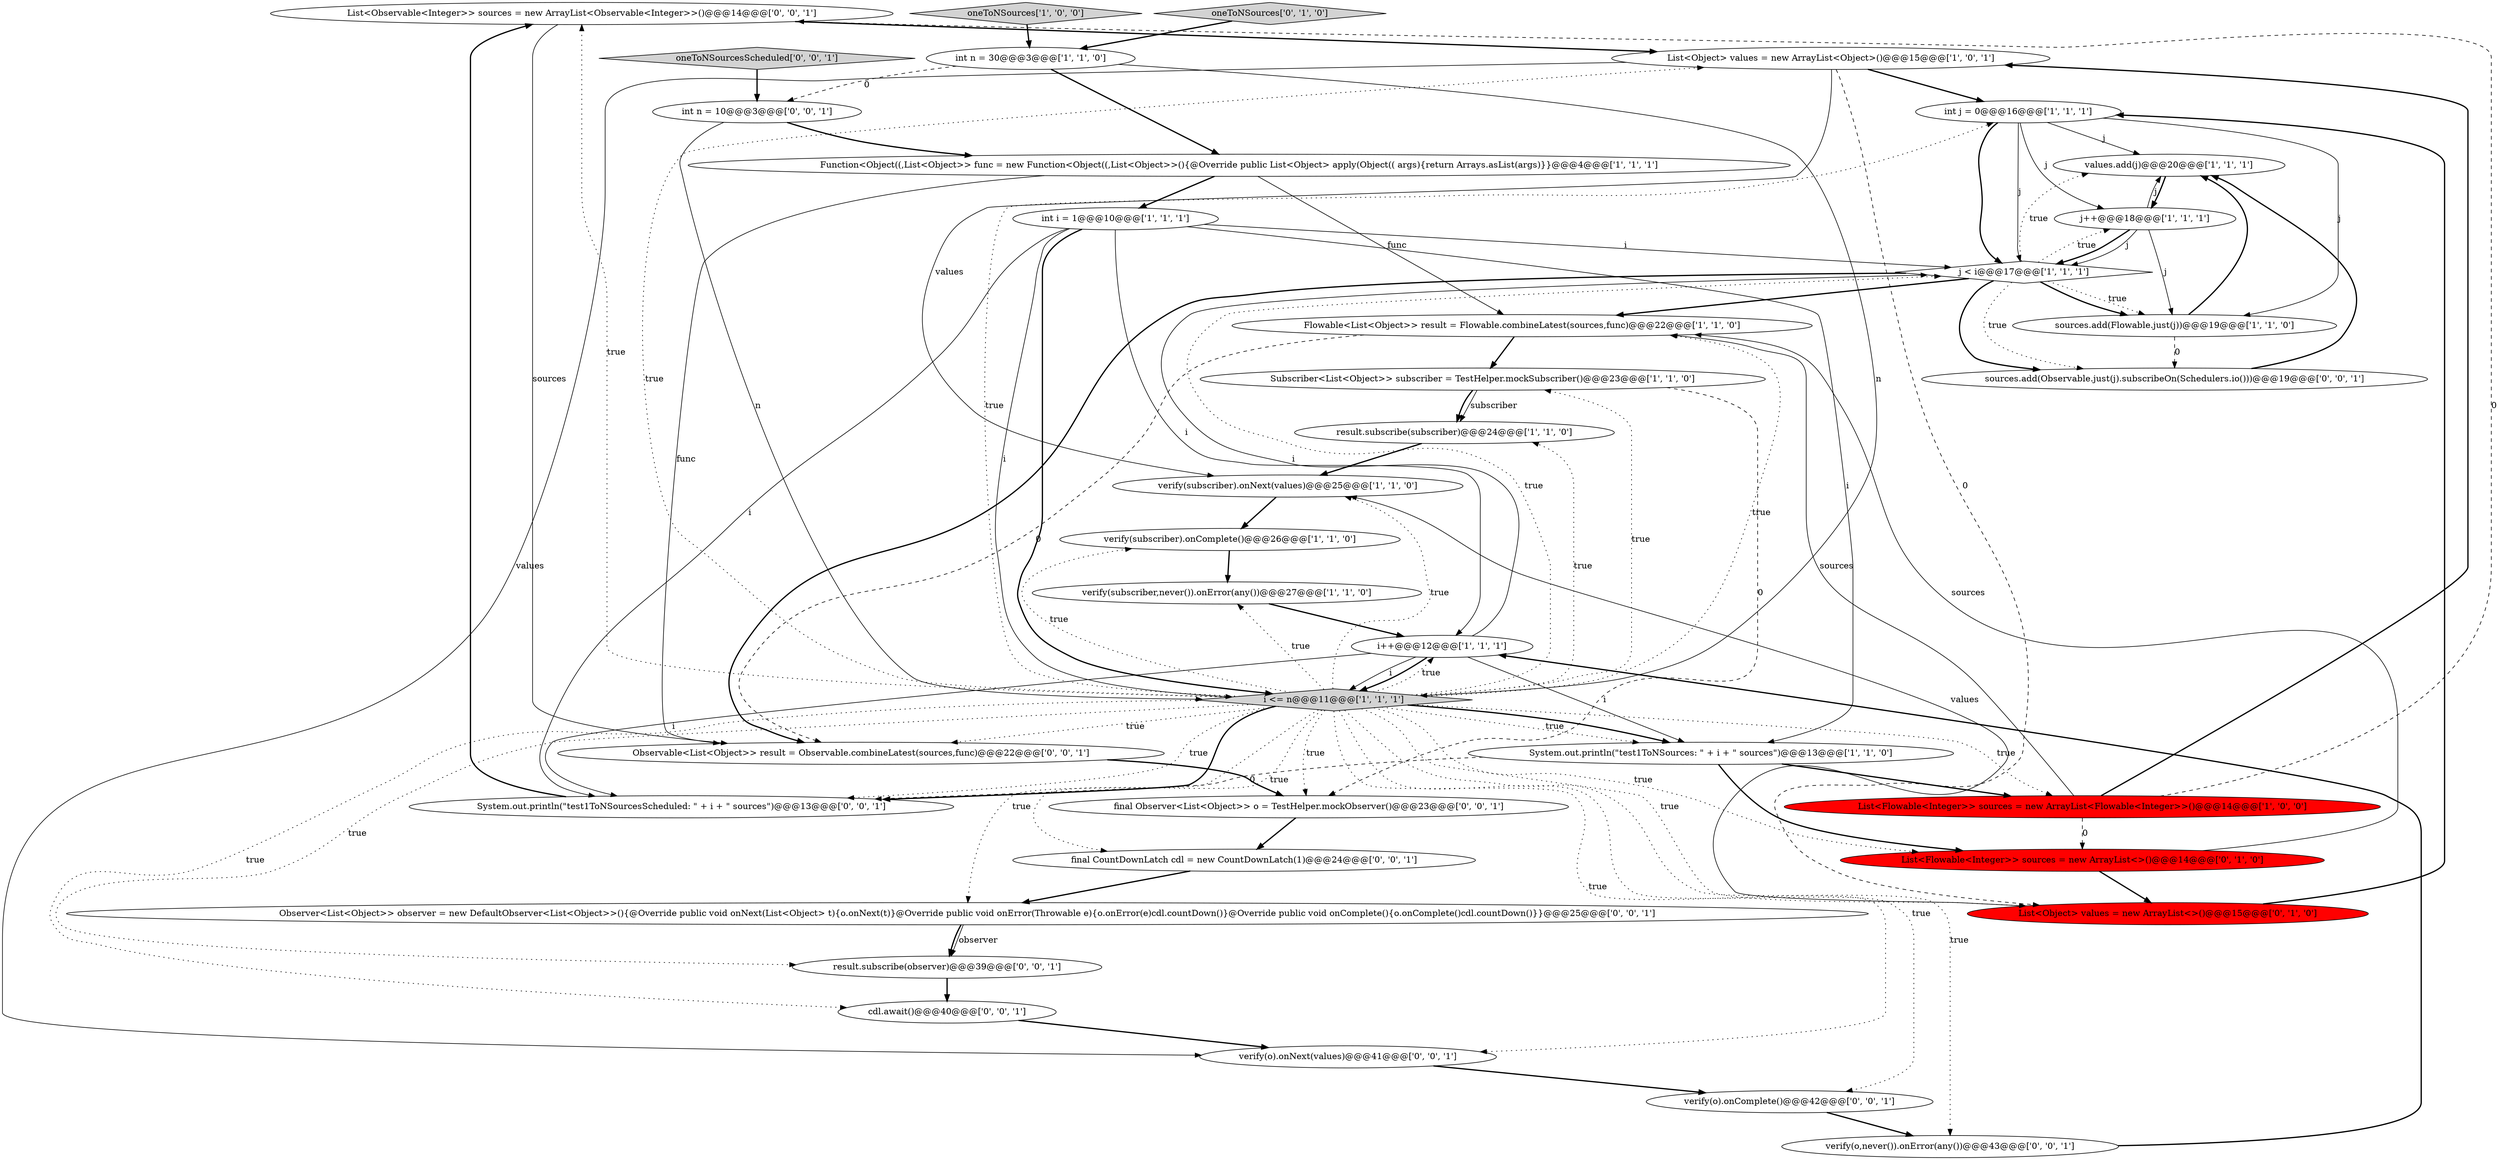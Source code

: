 digraph {
23 [style = filled, label = "List<Observable<Integer>> sources = new ArrayList<Observable<Integer>>()@@@14@@@['0', '0', '1']", fillcolor = white, shape = ellipse image = "AAA0AAABBB3BBB"];
1 [style = filled, label = "result.subscribe(subscriber)@@@24@@@['1', '1', '0']", fillcolor = white, shape = ellipse image = "AAA0AAABBB1BBB"];
12 [style = filled, label = "Subscriber<List<Object>> subscriber = TestHelper.mockSubscriber()@@@23@@@['1', '1', '0']", fillcolor = white, shape = ellipse image = "AAA0AAABBB1BBB"];
3 [style = filled, label = "Flowable<List<Object>> result = Flowable.combineLatest(sources,func)@@@22@@@['1', '1', '0']", fillcolor = white, shape = ellipse image = "AAA0AAABBB1BBB"];
8 [style = filled, label = "int n = 30@@@3@@@['1', '1', '0']", fillcolor = white, shape = ellipse image = "AAA0AAABBB1BBB"];
10 [style = filled, label = "List<Object> values = new ArrayList<Object>()@@@15@@@['1', '0', '1']", fillcolor = white, shape = ellipse image = "AAA0AAABBB1BBB"];
26 [style = filled, label = "verify(o).onComplete()@@@42@@@['0', '0', '1']", fillcolor = white, shape = ellipse image = "AAA0AAABBB3BBB"];
24 [style = filled, label = "final CountDownLatch cdl = new CountDownLatch(1)@@@24@@@['0', '0', '1']", fillcolor = white, shape = ellipse image = "AAA0AAABBB3BBB"];
13 [style = filled, label = "i++@@@12@@@['1', '1', '1']", fillcolor = white, shape = ellipse image = "AAA0AAABBB1BBB"];
27 [style = filled, label = "result.subscribe(observer)@@@39@@@['0', '0', '1']", fillcolor = white, shape = ellipse image = "AAA0AAABBB3BBB"];
35 [style = filled, label = "cdl.await()@@@40@@@['0', '0', '1']", fillcolor = white, shape = ellipse image = "AAA0AAABBB3BBB"];
22 [style = filled, label = "List<Flowable<Integer>> sources = new ArrayList<>()@@@14@@@['0', '1', '0']", fillcolor = red, shape = ellipse image = "AAA1AAABBB2BBB"];
28 [style = filled, label = "System.out.println(\"test1ToNSourcesScheduled: \" + i + \" sources\")@@@13@@@['0', '0', '1']", fillcolor = white, shape = ellipse image = "AAA0AAABBB3BBB"];
9 [style = filled, label = "int j = 0@@@16@@@['1', '1', '1']", fillcolor = white, shape = ellipse image = "AAA0AAABBB1BBB"];
11 [style = filled, label = "List<Flowable<Integer>> sources = new ArrayList<Flowable<Integer>>()@@@14@@@['1', '0', '0']", fillcolor = red, shape = ellipse image = "AAA1AAABBB1BBB"];
7 [style = filled, label = "verify(subscriber).onNext(values)@@@25@@@['1', '1', '0']", fillcolor = white, shape = ellipse image = "AAA0AAABBB1BBB"];
4 [style = filled, label = "Function<Object((,List<Object>> func = new Function<Object((,List<Object>>(){@Override public List<Object> apply(Object(( args){return Arrays.asList(args)}}@@@4@@@['1', '1', '1']", fillcolor = white, shape = ellipse image = "AAA0AAABBB1BBB"];
5 [style = filled, label = "values.add(j)@@@20@@@['1', '1', '1']", fillcolor = white, shape = ellipse image = "AAA0AAABBB1BBB"];
6 [style = filled, label = "int i = 1@@@10@@@['1', '1', '1']", fillcolor = white, shape = ellipse image = "AAA0AAABBB1BBB"];
29 [style = filled, label = "Observable<List<Object>> result = Observable.combineLatest(sources,func)@@@22@@@['0', '0', '1']", fillcolor = white, shape = ellipse image = "AAA0AAABBB3BBB"];
2 [style = filled, label = "j < i@@@17@@@['1', '1', '1']", fillcolor = white, shape = diamond image = "AAA0AAABBB1BBB"];
31 [style = filled, label = "verify(o).onNext(values)@@@41@@@['0', '0', '1']", fillcolor = white, shape = ellipse image = "AAA0AAABBB3BBB"];
33 [style = filled, label = "final Observer<List<Object>> o = TestHelper.mockObserver()@@@23@@@['0', '0', '1']", fillcolor = white, shape = ellipse image = "AAA0AAABBB3BBB"];
0 [style = filled, label = "verify(subscriber).onComplete()@@@26@@@['1', '1', '0']", fillcolor = white, shape = ellipse image = "AAA0AAABBB1BBB"];
32 [style = filled, label = "Observer<List<Object>> observer = new DefaultObserver<List<Object>>(){@Override public void onNext(List<Object> t){o.onNext(t)}@Override public void onError(Throwable e){o.onError(e)cdl.countDown()}@Override public void onComplete(){o.onComplete()cdl.countDown()}}@@@25@@@['0', '0', '1']", fillcolor = white, shape = ellipse image = "AAA0AAABBB3BBB"];
19 [style = filled, label = "sources.add(Flowable.just(j))@@@19@@@['1', '1', '0']", fillcolor = white, shape = ellipse image = "AAA0AAABBB1BBB"];
18 [style = filled, label = "i <= n@@@11@@@['1', '1', '1']", fillcolor = lightgray, shape = diamond image = "AAA0AAABBB1BBB"];
25 [style = filled, label = "verify(o,never()).onError(any())@@@43@@@['0', '0', '1']", fillcolor = white, shape = ellipse image = "AAA0AAABBB3BBB"];
20 [style = filled, label = "oneToNSources['0', '1', '0']", fillcolor = lightgray, shape = diamond image = "AAA0AAABBB2BBB"];
21 [style = filled, label = "List<Object> values = new ArrayList<>()@@@15@@@['0', '1', '0']", fillcolor = red, shape = ellipse image = "AAA1AAABBB2BBB"];
36 [style = filled, label = "oneToNSourcesScheduled['0', '0', '1']", fillcolor = lightgray, shape = diamond image = "AAA0AAABBB3BBB"];
17 [style = filled, label = "verify(subscriber,never()).onError(any())@@@27@@@['1', '1', '0']", fillcolor = white, shape = ellipse image = "AAA0AAABBB1BBB"];
30 [style = filled, label = "int n = 10@@@3@@@['0', '0', '1']", fillcolor = white, shape = ellipse image = "AAA0AAABBB3BBB"];
15 [style = filled, label = "System.out.println(\"test1ToNSources: \" + i + \" sources\")@@@13@@@['1', '1', '0']", fillcolor = white, shape = ellipse image = "AAA0AAABBB1BBB"];
34 [style = filled, label = "sources.add(Observable.just(j).subscribeOn(Schedulers.io()))@@@19@@@['0', '0', '1']", fillcolor = white, shape = ellipse image = "AAA0AAABBB3BBB"];
14 [style = filled, label = "j++@@@18@@@['1', '1', '1']", fillcolor = white, shape = ellipse image = "AAA0AAABBB1BBB"];
16 [style = filled, label = "oneToNSources['1', '0', '0']", fillcolor = lightgray, shape = diamond image = "AAA0AAABBB1BBB"];
18->35 [style = dotted, label="true"];
14->5 [style = solid, label="j"];
14->2 [style = solid, label="j"];
24->32 [style = bold, label=""];
18->15 [style = dotted, label="true"];
10->7 [style = solid, label="values"];
6->13 [style = solid, label="i"];
21->7 [style = solid, label="values"];
19->5 [style = bold, label=""];
4->3 [style = solid, label="func"];
19->34 [style = dashed, label="0"];
15->11 [style = bold, label=""];
18->3 [style = dotted, label="true"];
12->1 [style = solid, label="subscriber"];
8->30 [style = dashed, label="0"];
8->4 [style = bold, label=""];
11->3 [style = solid, label="sources"];
18->13 [style = dotted, label="true"];
18->23 [style = dotted, label="true"];
35->31 [style = bold, label=""];
14->19 [style = solid, label="j"];
15->28 [style = dashed, label="0"];
9->2 [style = bold, label=""];
0->17 [style = bold, label=""];
2->34 [style = bold, label=""];
18->15 [style = bold, label=""];
11->22 [style = dashed, label="0"];
7->0 [style = bold, label=""];
12->1 [style = bold, label=""];
18->28 [style = bold, label=""];
13->18 [style = solid, label="i"];
18->11 [style = dotted, label="true"];
36->30 [style = bold, label=""];
20->8 [style = bold, label=""];
21->9 [style = bold, label=""];
6->2 [style = solid, label="i"];
9->5 [style = solid, label="j"];
18->26 [style = dotted, label="true"];
13->15 [style = solid, label="i"];
23->10 [style = bold, label=""];
10->31 [style = solid, label="values"];
18->0 [style = dotted, label="true"];
23->29 [style = solid, label="sources"];
6->15 [style = solid, label="i"];
18->17 [style = dotted, label="true"];
18->27 [style = dotted, label="true"];
13->18 [style = bold, label=""];
2->19 [style = dotted, label="true"];
18->29 [style = dotted, label="true"];
30->18 [style = solid, label="n"];
9->14 [style = solid, label="j"];
12->33 [style = dashed, label="0"];
18->7 [style = dotted, label="true"];
16->8 [style = bold, label=""];
6->28 [style = solid, label="i"];
32->27 [style = solid, label="observer"];
6->18 [style = bold, label=""];
18->33 [style = dotted, label="true"];
2->3 [style = bold, label=""];
18->1 [style = dotted, label="true"];
18->24 [style = dotted, label="true"];
18->21 [style = dotted, label="true"];
32->27 [style = bold, label=""];
11->23 [style = dashed, label="0"];
3->12 [style = bold, label=""];
1->7 [style = bold, label=""];
27->35 [style = bold, label=""];
15->22 [style = bold, label=""];
18->10 [style = dotted, label="true"];
6->18 [style = solid, label="i"];
31->26 [style = bold, label=""];
13->2 [style = solid, label="i"];
11->10 [style = bold, label=""];
28->23 [style = bold, label=""];
33->24 [style = bold, label=""];
22->3 [style = solid, label="sources"];
18->9 [style = dotted, label="true"];
2->14 [style = dotted, label="true"];
10->9 [style = bold, label=""];
14->2 [style = bold, label=""];
17->13 [style = bold, label=""];
13->28 [style = solid, label="i"];
2->5 [style = dotted, label="true"];
4->29 [style = solid, label="func"];
18->2 [style = dotted, label="true"];
9->2 [style = solid, label="j"];
18->22 [style = dotted, label="true"];
3->29 [style = dashed, label="0"];
2->19 [style = bold, label=""];
10->21 [style = dashed, label="0"];
18->25 [style = dotted, label="true"];
2->34 [style = dotted, label="true"];
4->6 [style = bold, label=""];
25->13 [style = bold, label=""];
34->5 [style = bold, label=""];
26->25 [style = bold, label=""];
22->21 [style = bold, label=""];
5->14 [style = bold, label=""];
8->18 [style = solid, label="n"];
18->32 [style = dotted, label="true"];
29->33 [style = bold, label=""];
9->19 [style = solid, label="j"];
18->12 [style = dotted, label="true"];
30->4 [style = bold, label=""];
18->28 [style = dotted, label="true"];
18->31 [style = dotted, label="true"];
2->29 [style = bold, label=""];
}
